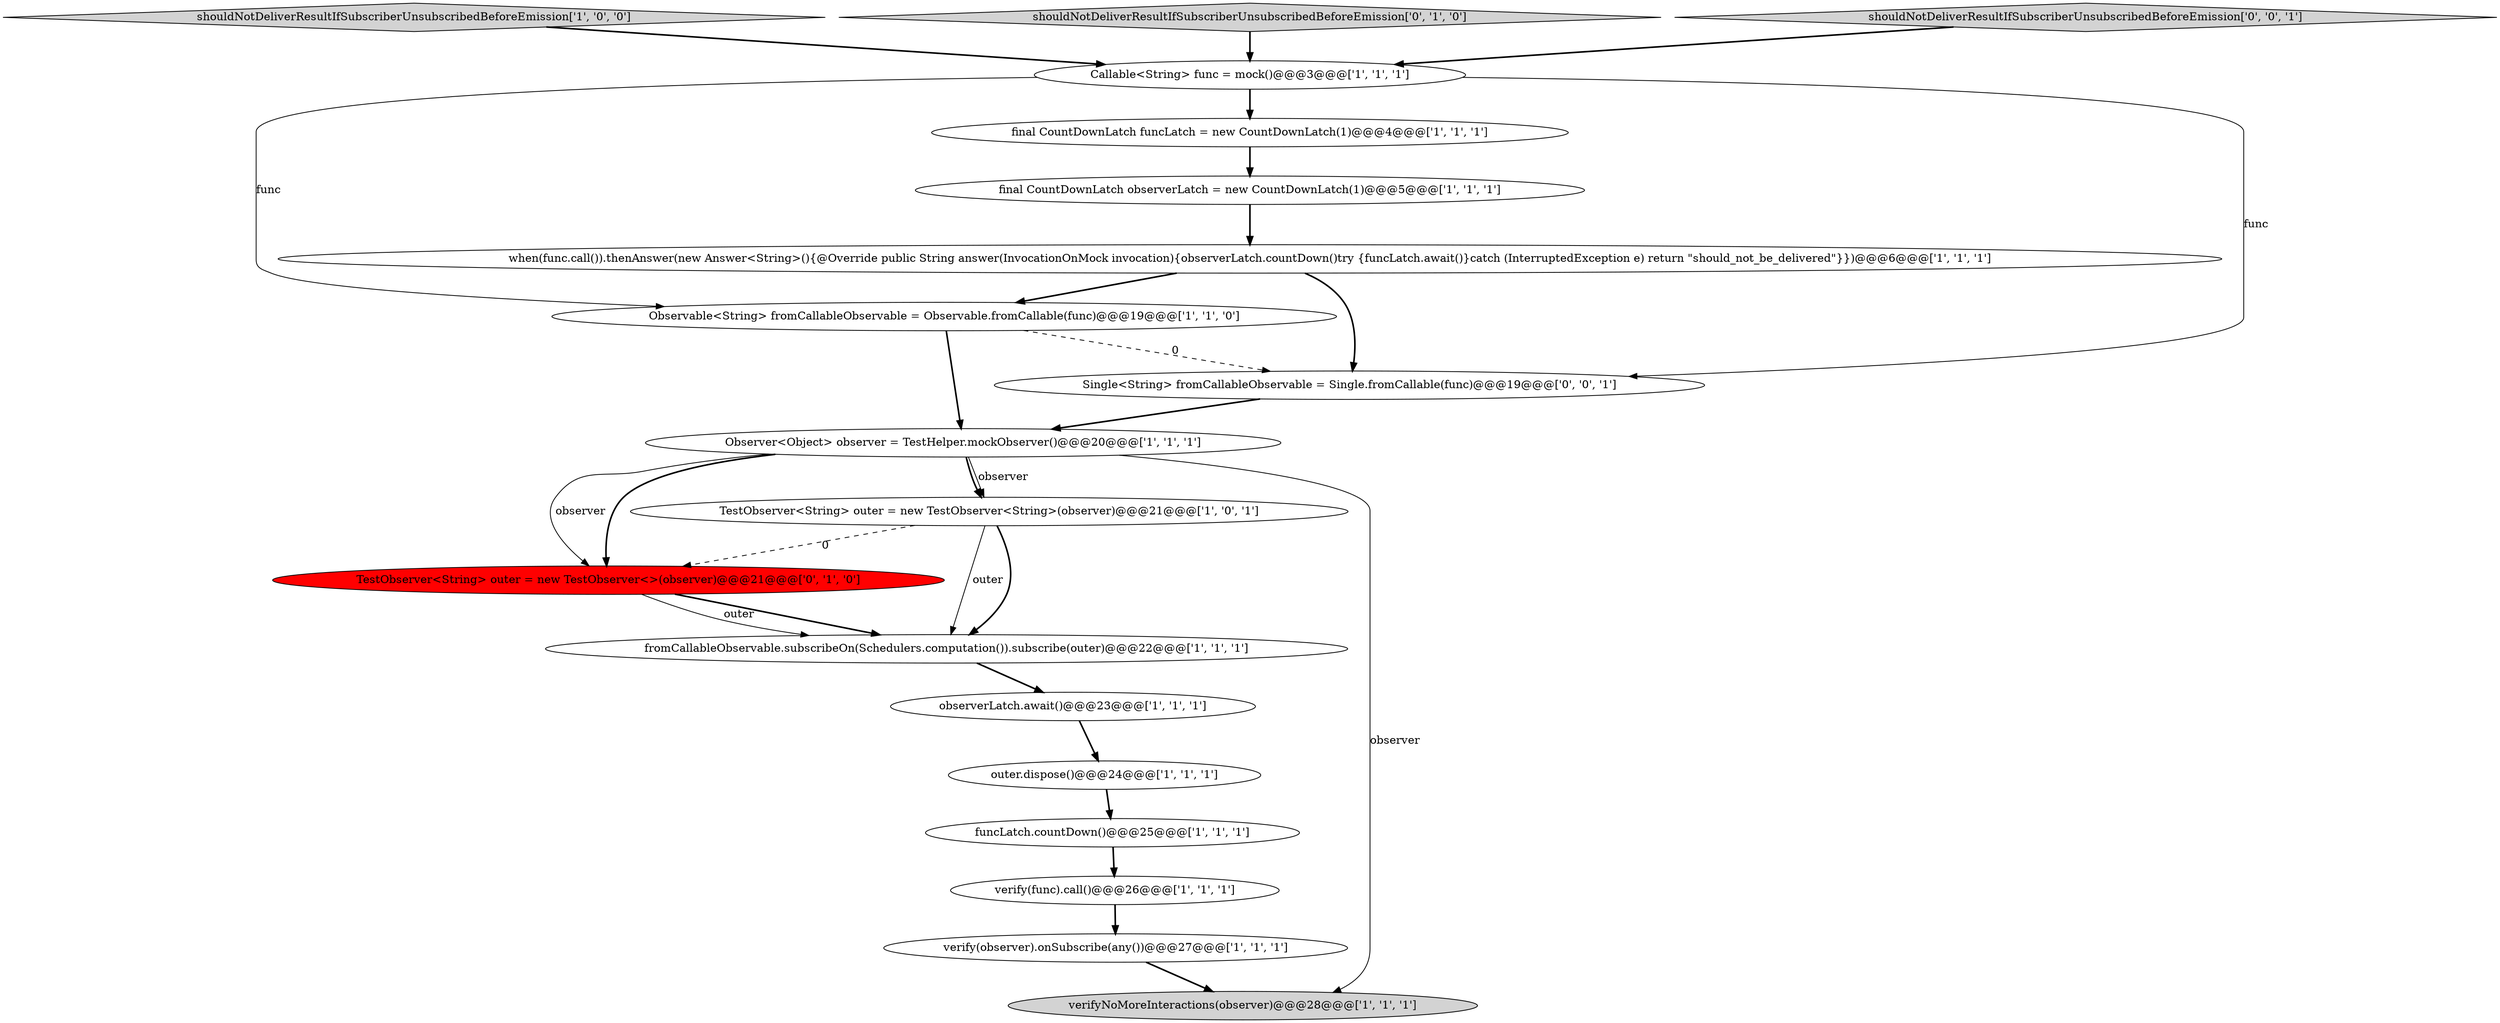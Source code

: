 digraph {
12 [style = filled, label = "shouldNotDeliverResultIfSubscriberUnsubscribedBeforeEmission['1', '0', '0']", fillcolor = lightgray, shape = diamond image = "AAA0AAABBB1BBB"];
11 [style = filled, label = "verify(observer).onSubscribe(any())@@@27@@@['1', '1', '1']", fillcolor = white, shape = ellipse image = "AAA0AAABBB1BBB"];
13 [style = filled, label = "when(func.call()).thenAnswer(new Answer<String>(){@Override public String answer(InvocationOnMock invocation){observerLatch.countDown()try {funcLatch.await()}catch (InterruptedException e) return \"should_not_be_delivered\"}})@@@6@@@['1', '1', '1']", fillcolor = white, shape = ellipse image = "AAA0AAABBB1BBB"];
10 [style = filled, label = "verify(func).call()@@@26@@@['1', '1', '1']", fillcolor = white, shape = ellipse image = "AAA0AAABBB1BBB"];
5 [style = filled, label = "Observable<String> fromCallableObservable = Observable.fromCallable(func)@@@19@@@['1', '1', '0']", fillcolor = white, shape = ellipse image = "AAA0AAABBB1BBB"];
0 [style = filled, label = "Observer<Object> observer = TestHelper.mockObserver()@@@20@@@['1', '1', '1']", fillcolor = white, shape = ellipse image = "AAA0AAABBB1BBB"];
4 [style = filled, label = "verifyNoMoreInteractions(observer)@@@28@@@['1', '1', '1']", fillcolor = lightgray, shape = ellipse image = "AAA0AAABBB1BBB"];
14 [style = filled, label = "funcLatch.countDown()@@@25@@@['1', '1', '1']", fillcolor = white, shape = ellipse image = "AAA0AAABBB1BBB"];
9 [style = filled, label = "TestObserver<String> outer = new TestObserver<String>(observer)@@@21@@@['1', '0', '1']", fillcolor = white, shape = ellipse image = "AAA0AAABBB1BBB"];
15 [style = filled, label = "shouldNotDeliverResultIfSubscriberUnsubscribedBeforeEmission['0', '1', '0']", fillcolor = lightgray, shape = diamond image = "AAA0AAABBB2BBB"];
16 [style = filled, label = "TestObserver<String> outer = new TestObserver<>(observer)@@@21@@@['0', '1', '0']", fillcolor = red, shape = ellipse image = "AAA1AAABBB2BBB"];
17 [style = filled, label = "Single<String> fromCallableObservable = Single.fromCallable(func)@@@19@@@['0', '0', '1']", fillcolor = white, shape = ellipse image = "AAA0AAABBB3BBB"];
3 [style = filled, label = "outer.dispose()@@@24@@@['1', '1', '1']", fillcolor = white, shape = ellipse image = "AAA0AAABBB1BBB"];
6 [style = filled, label = "final CountDownLatch observerLatch = new CountDownLatch(1)@@@5@@@['1', '1', '1']", fillcolor = white, shape = ellipse image = "AAA0AAABBB1BBB"];
1 [style = filled, label = "fromCallableObservable.subscribeOn(Schedulers.computation()).subscribe(outer)@@@22@@@['1', '1', '1']", fillcolor = white, shape = ellipse image = "AAA0AAABBB1BBB"];
18 [style = filled, label = "shouldNotDeliverResultIfSubscriberUnsubscribedBeforeEmission['0', '0', '1']", fillcolor = lightgray, shape = diamond image = "AAA0AAABBB3BBB"];
2 [style = filled, label = "observerLatch.await()@@@23@@@['1', '1', '1']", fillcolor = white, shape = ellipse image = "AAA0AAABBB1BBB"];
8 [style = filled, label = "final CountDownLatch funcLatch = new CountDownLatch(1)@@@4@@@['1', '1', '1']", fillcolor = white, shape = ellipse image = "AAA0AAABBB1BBB"];
7 [style = filled, label = "Callable<String> func = mock()@@@3@@@['1', '1', '1']", fillcolor = white, shape = ellipse image = "AAA0AAABBB1BBB"];
0->16 [style = bold, label=""];
0->9 [style = bold, label=""];
9->16 [style = dashed, label="0"];
0->4 [style = solid, label="observer"];
15->7 [style = bold, label=""];
9->1 [style = solid, label="outer"];
2->3 [style = bold, label=""];
11->4 [style = bold, label=""];
3->14 [style = bold, label=""];
0->9 [style = solid, label="observer"];
14->10 [style = bold, label=""];
8->6 [style = bold, label=""];
7->5 [style = solid, label="func"];
7->8 [style = bold, label=""];
12->7 [style = bold, label=""];
13->17 [style = bold, label=""];
17->0 [style = bold, label=""];
5->17 [style = dashed, label="0"];
5->0 [style = bold, label=""];
16->1 [style = bold, label=""];
6->13 [style = bold, label=""];
13->5 [style = bold, label=""];
1->2 [style = bold, label=""];
16->1 [style = solid, label="outer"];
7->17 [style = solid, label="func"];
9->1 [style = bold, label=""];
18->7 [style = bold, label=""];
0->16 [style = solid, label="observer"];
10->11 [style = bold, label=""];
}
